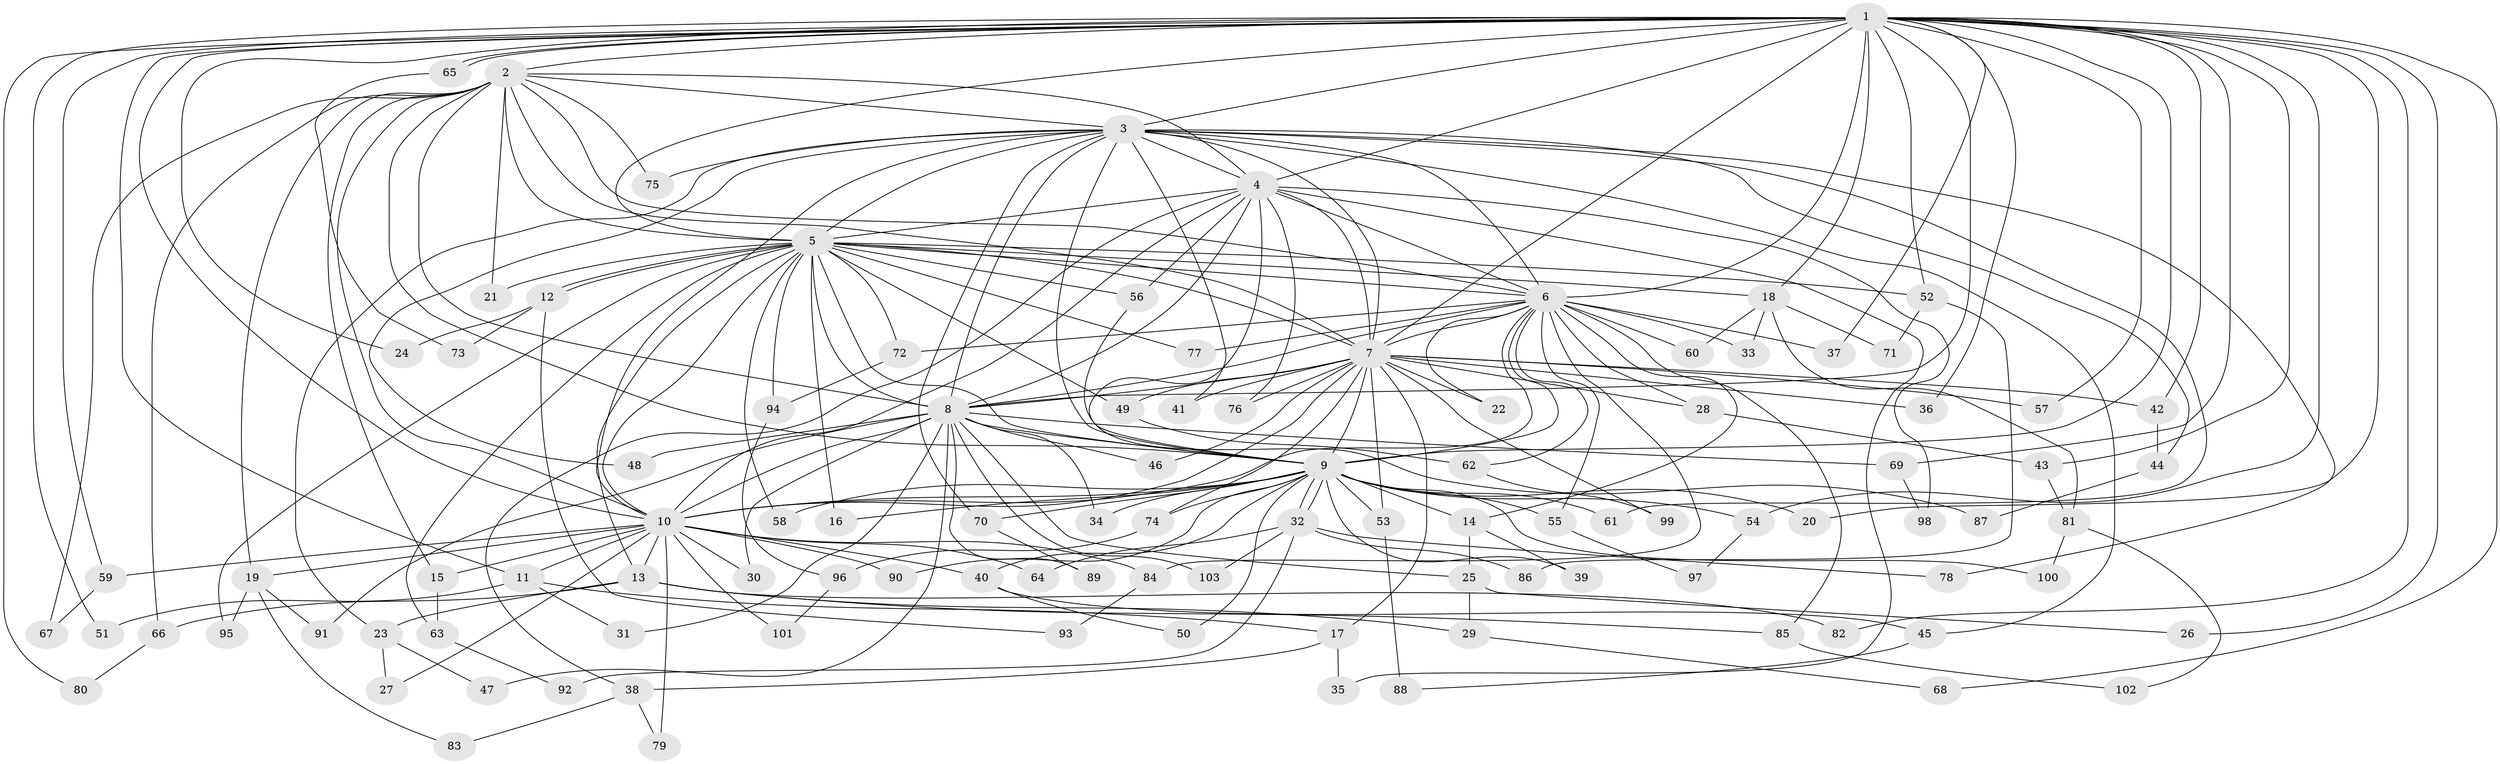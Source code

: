 // Generated by graph-tools (version 1.1) at 2025/49/03/09/25 03:49:44]
// undirected, 103 vertices, 231 edges
graph export_dot {
graph [start="1"]
  node [color=gray90,style=filled];
  1;
  2;
  3;
  4;
  5;
  6;
  7;
  8;
  9;
  10;
  11;
  12;
  13;
  14;
  15;
  16;
  17;
  18;
  19;
  20;
  21;
  22;
  23;
  24;
  25;
  26;
  27;
  28;
  29;
  30;
  31;
  32;
  33;
  34;
  35;
  36;
  37;
  38;
  39;
  40;
  41;
  42;
  43;
  44;
  45;
  46;
  47;
  48;
  49;
  50;
  51;
  52;
  53;
  54;
  55;
  56;
  57;
  58;
  59;
  60;
  61;
  62;
  63;
  64;
  65;
  66;
  67;
  68;
  69;
  70;
  71;
  72;
  73;
  74;
  75;
  76;
  77;
  78;
  79;
  80;
  81;
  82;
  83;
  84;
  85;
  86;
  87;
  88;
  89;
  90;
  91;
  92;
  93;
  94;
  95;
  96;
  97;
  98;
  99;
  100;
  101;
  102;
  103;
  1 -- 2;
  1 -- 3;
  1 -- 4;
  1 -- 5;
  1 -- 6;
  1 -- 7;
  1 -- 8;
  1 -- 9;
  1 -- 10;
  1 -- 11;
  1 -- 18;
  1 -- 20;
  1 -- 24;
  1 -- 26;
  1 -- 36;
  1 -- 37;
  1 -- 42;
  1 -- 43;
  1 -- 51;
  1 -- 52;
  1 -- 54;
  1 -- 57;
  1 -- 59;
  1 -- 65;
  1 -- 65;
  1 -- 68;
  1 -- 69;
  1 -- 80;
  1 -- 82;
  2 -- 3;
  2 -- 4;
  2 -- 5;
  2 -- 6;
  2 -- 7;
  2 -- 8;
  2 -- 9;
  2 -- 10;
  2 -- 15;
  2 -- 19;
  2 -- 21;
  2 -- 66;
  2 -- 67;
  2 -- 75;
  3 -- 4;
  3 -- 5;
  3 -- 6;
  3 -- 7;
  3 -- 8;
  3 -- 9;
  3 -- 10;
  3 -- 23;
  3 -- 41;
  3 -- 44;
  3 -- 45;
  3 -- 48;
  3 -- 61;
  3 -- 70;
  3 -- 75;
  3 -- 78;
  4 -- 5;
  4 -- 6;
  4 -- 7;
  4 -- 8;
  4 -- 9;
  4 -- 10;
  4 -- 35;
  4 -- 38;
  4 -- 56;
  4 -- 76;
  4 -- 98;
  5 -- 6;
  5 -- 7;
  5 -- 8;
  5 -- 9;
  5 -- 10;
  5 -- 12;
  5 -- 12;
  5 -- 13;
  5 -- 16;
  5 -- 18;
  5 -- 21;
  5 -- 49;
  5 -- 52;
  5 -- 56;
  5 -- 58;
  5 -- 63;
  5 -- 72;
  5 -- 77;
  5 -- 94;
  5 -- 95;
  6 -- 7;
  6 -- 8;
  6 -- 9;
  6 -- 10;
  6 -- 14;
  6 -- 22;
  6 -- 28;
  6 -- 33;
  6 -- 37;
  6 -- 55;
  6 -- 60;
  6 -- 62;
  6 -- 72;
  6 -- 77;
  6 -- 84;
  6 -- 85;
  7 -- 8;
  7 -- 9;
  7 -- 10;
  7 -- 17;
  7 -- 22;
  7 -- 28;
  7 -- 36;
  7 -- 41;
  7 -- 42;
  7 -- 46;
  7 -- 49;
  7 -- 53;
  7 -- 57;
  7 -- 74;
  7 -- 76;
  7 -- 99;
  8 -- 9;
  8 -- 10;
  8 -- 25;
  8 -- 30;
  8 -- 31;
  8 -- 34;
  8 -- 46;
  8 -- 47;
  8 -- 48;
  8 -- 69;
  8 -- 89;
  8 -- 91;
  8 -- 103;
  9 -- 10;
  9 -- 14;
  9 -- 16;
  9 -- 20;
  9 -- 32;
  9 -- 32;
  9 -- 34;
  9 -- 39;
  9 -- 40;
  9 -- 50;
  9 -- 53;
  9 -- 54;
  9 -- 55;
  9 -- 58;
  9 -- 61;
  9 -- 70;
  9 -- 74;
  9 -- 90;
  9 -- 100;
  10 -- 11;
  10 -- 13;
  10 -- 15;
  10 -- 19;
  10 -- 27;
  10 -- 30;
  10 -- 40;
  10 -- 59;
  10 -- 64;
  10 -- 79;
  10 -- 84;
  10 -- 90;
  10 -- 101;
  11 -- 17;
  11 -- 31;
  11 -- 51;
  12 -- 24;
  12 -- 73;
  12 -- 93;
  13 -- 23;
  13 -- 29;
  13 -- 66;
  13 -- 82;
  13 -- 85;
  14 -- 25;
  14 -- 39;
  15 -- 63;
  17 -- 35;
  17 -- 38;
  18 -- 33;
  18 -- 60;
  18 -- 71;
  18 -- 81;
  19 -- 83;
  19 -- 91;
  19 -- 95;
  23 -- 27;
  23 -- 47;
  25 -- 26;
  25 -- 29;
  28 -- 43;
  29 -- 68;
  32 -- 64;
  32 -- 78;
  32 -- 86;
  32 -- 92;
  32 -- 103;
  38 -- 79;
  38 -- 83;
  40 -- 45;
  40 -- 50;
  42 -- 44;
  43 -- 81;
  44 -- 87;
  45 -- 88;
  49 -- 62;
  52 -- 71;
  52 -- 86;
  53 -- 88;
  54 -- 97;
  55 -- 97;
  56 -- 87;
  59 -- 67;
  62 -- 99;
  63 -- 92;
  65 -- 73;
  66 -- 80;
  69 -- 98;
  70 -- 89;
  72 -- 94;
  74 -- 96;
  81 -- 100;
  81 -- 102;
  84 -- 93;
  85 -- 102;
  94 -- 96;
  96 -- 101;
}
